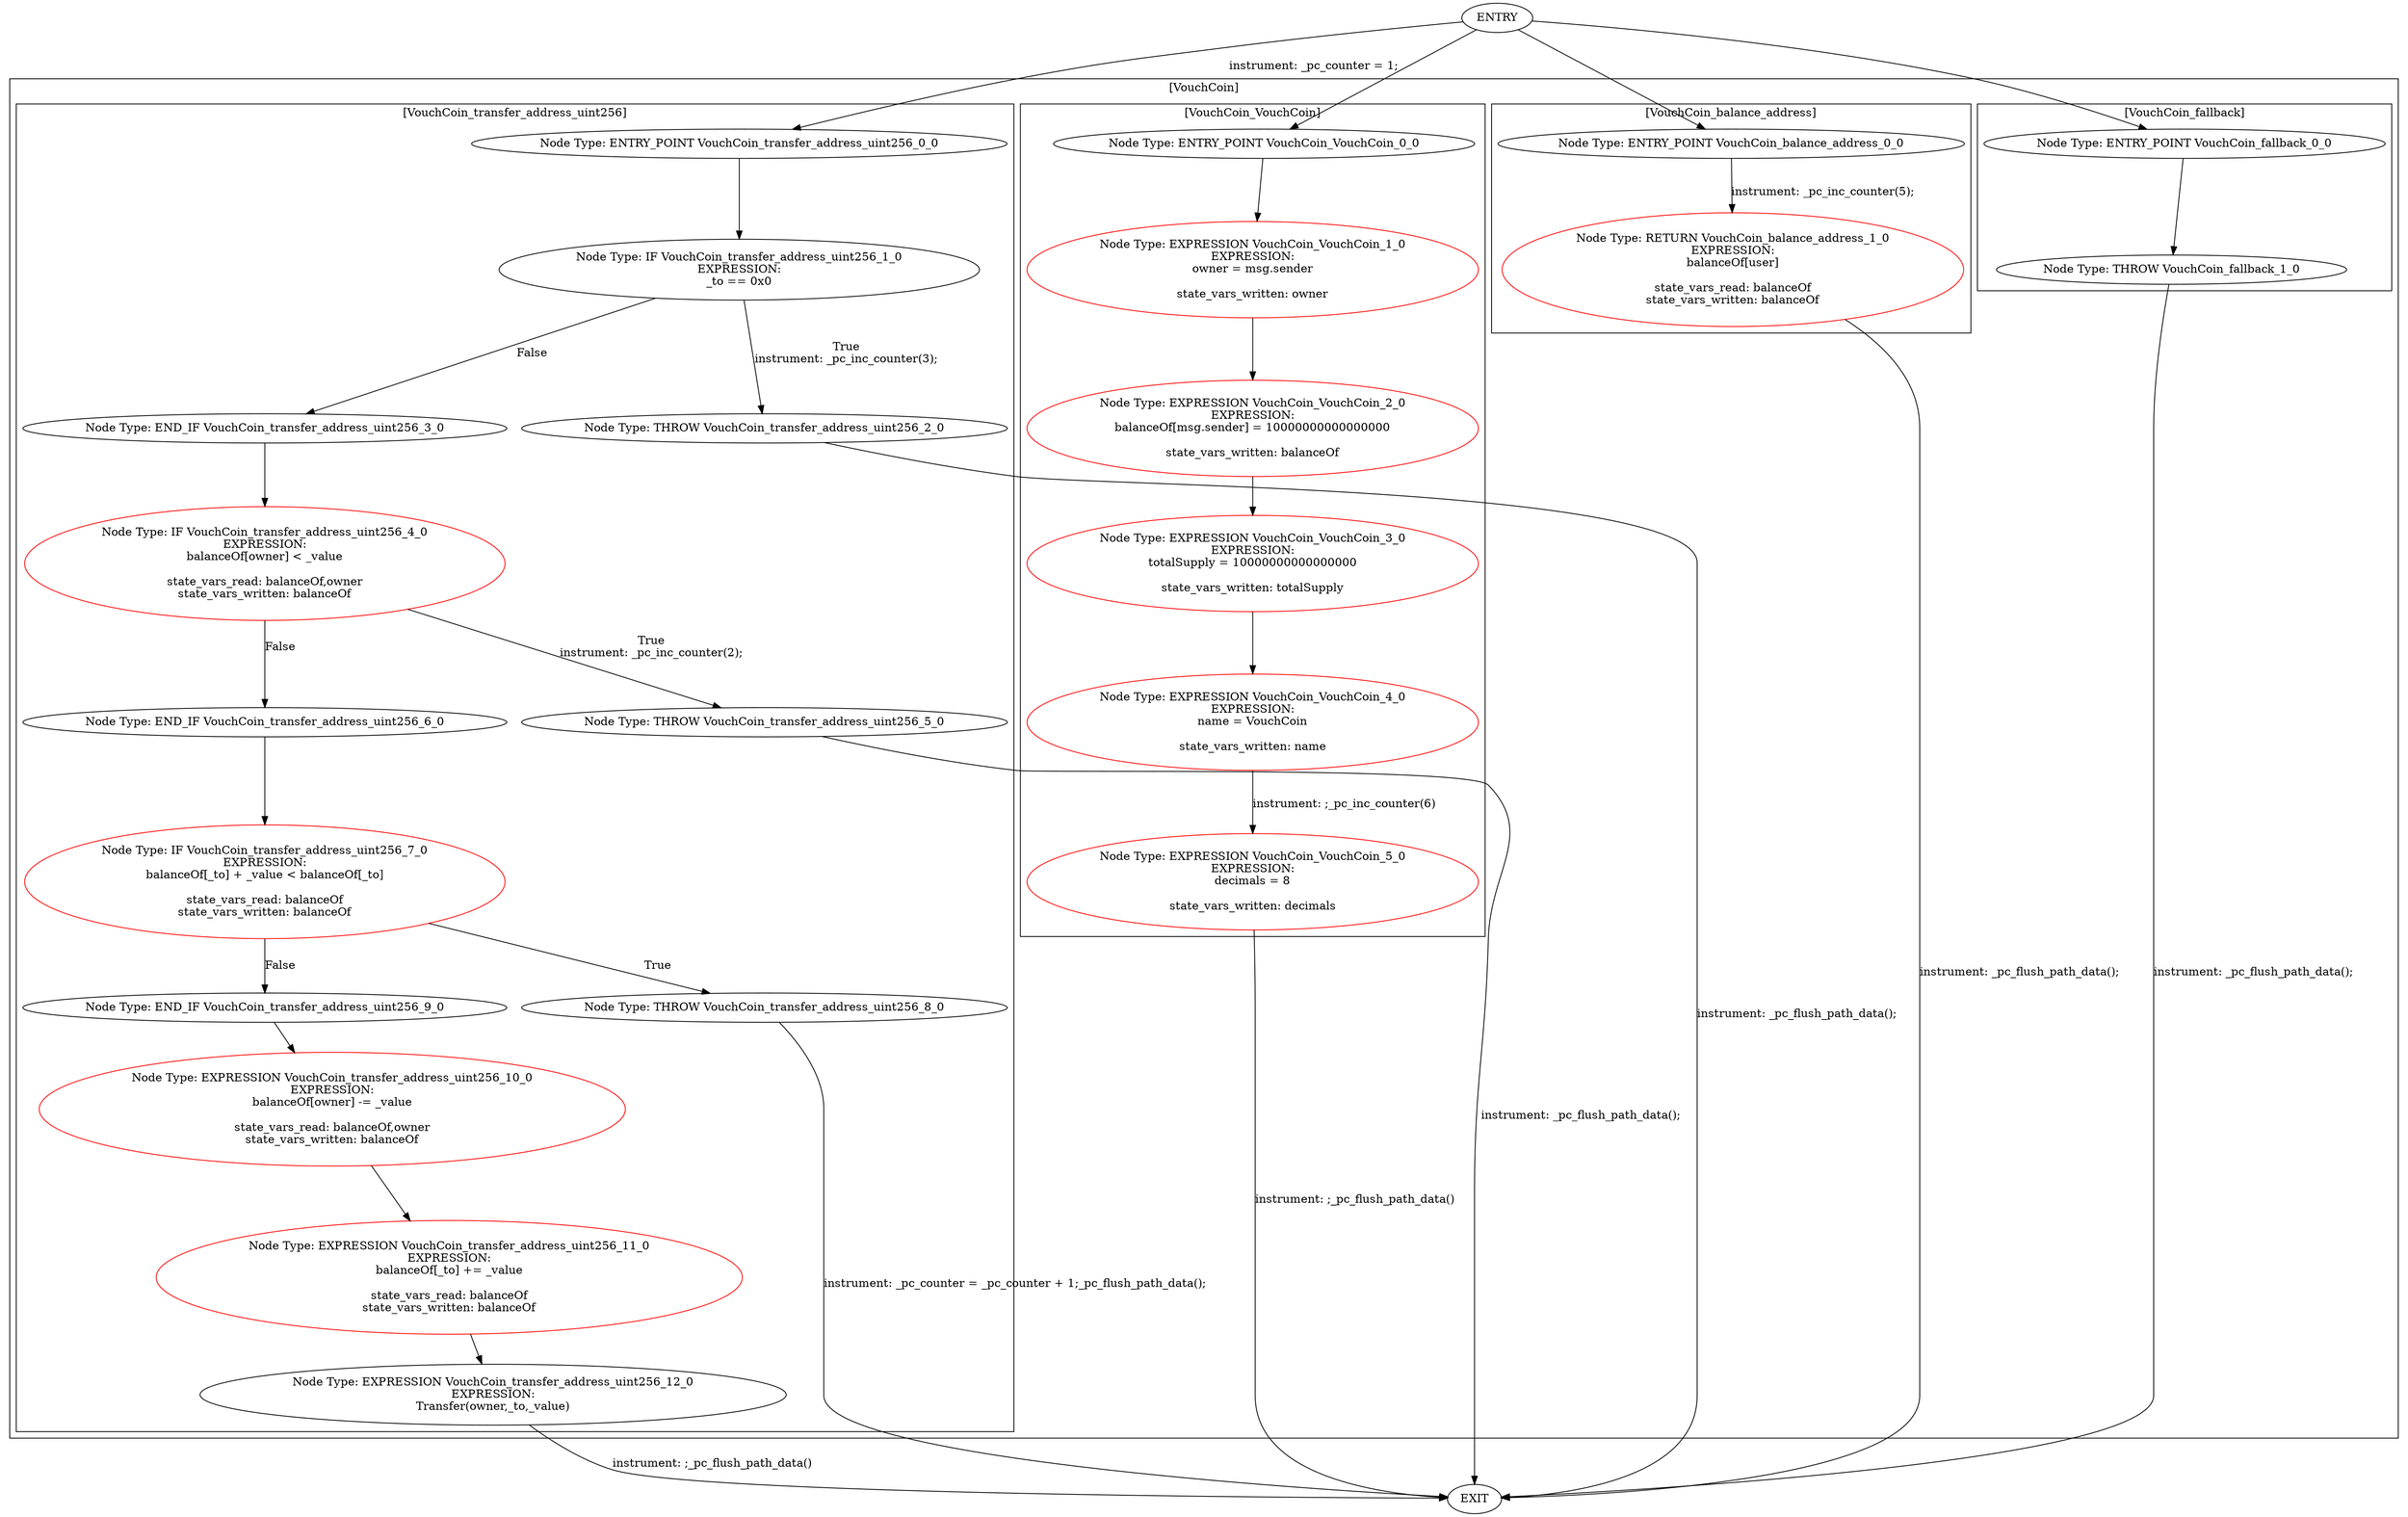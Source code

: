 strict digraph {
subgraph cluster_VouchCoin  {
label = "[VouchCoin]" 
subgraph cluster_VouchCoin_transfer_address_uint256 {
label = "[VouchCoin_transfer_address_uint256]" 
"VouchCoin_transfer_address_uint256_6_0" [label="Node Type: END_IF VouchCoin_transfer_address_uint256_6_0
" color="black"];

"VouchCoin_transfer_address_uint256_4_0" [label="Node Type: IF VouchCoin_transfer_address_uint256_4_0
EXPRESSION:
balanceOf[owner] < _value

state_vars_read: balanceOf,owner
state_vars_written: balanceOf" color="red"];

"VouchCoin_transfer_address_uint256_9_0" [label="Node Type: END_IF VouchCoin_transfer_address_uint256_9_0
" color="black"];

"VouchCoin_transfer_address_uint256_10_0" [label="Node Type: EXPRESSION VouchCoin_transfer_address_uint256_10_0
EXPRESSION:
balanceOf[owner] -= _value

state_vars_read: balanceOf,owner
state_vars_written: balanceOf" color="red"];

"VouchCoin_transfer_address_uint256_5_0" [label="Node Type: THROW VouchCoin_transfer_address_uint256_5_0
" color="black"];

"VouchCoin_transfer_address_uint256_3_0" [label="Node Type: END_IF VouchCoin_transfer_address_uint256_3_0
" color="black"];

"VouchCoin_transfer_address_uint256_8_0" [label="Node Type: THROW VouchCoin_transfer_address_uint256_8_0
" color="black"];

"VouchCoin_transfer_address_uint256_0_0" [label="Node Type: ENTRY_POINT VouchCoin_transfer_address_uint256_0_0
" color="black"];

"VouchCoin_transfer_address_uint256_12_0" [label="Node Type: EXPRESSION VouchCoin_transfer_address_uint256_12_0
EXPRESSION:
Transfer(owner,_to,_value)
" color="black"];

"VouchCoin_transfer_address_uint256_1_0" [label="Node Type: IF VouchCoin_transfer_address_uint256_1_0
EXPRESSION:
_to == 0x0
" color="black"];

"VouchCoin_transfer_address_uint256_2_0" [label="Node Type: THROW VouchCoin_transfer_address_uint256_2_0
" color="black"];

"VouchCoin_transfer_address_uint256_11_0" [label="Node Type: EXPRESSION VouchCoin_transfer_address_uint256_11_0
EXPRESSION:
balanceOf[_to] += _value

state_vars_read: balanceOf
state_vars_written: balanceOf" color="red"];

"VouchCoin_transfer_address_uint256_7_0" [label="Node Type: IF VouchCoin_transfer_address_uint256_7_0
EXPRESSION:
balanceOf[_to] + _value < balanceOf[_to]

state_vars_read: balanceOf
state_vars_written: balanceOf" color="red"];

}
subgraph cluster_VouchCoin_VouchCoin {
label = "[VouchCoin_VouchCoin]" 
"VouchCoin_VouchCoin_1_0" [label="Node Type: EXPRESSION VouchCoin_VouchCoin_1_0
EXPRESSION:
owner = msg.sender

state_vars_written: owner" color="red"];

"VouchCoin_VouchCoin_3_0" [label="Node Type: EXPRESSION VouchCoin_VouchCoin_3_0
EXPRESSION:
totalSupply = 10000000000000000

state_vars_written: totalSupply" color="red"];

"VouchCoin_VouchCoin_0_0" [label="Node Type: ENTRY_POINT VouchCoin_VouchCoin_0_0
" color="black"];

"VouchCoin_VouchCoin_2_0" [label="Node Type: EXPRESSION VouchCoin_VouchCoin_2_0
EXPRESSION:
balanceOf[msg.sender] = 10000000000000000

state_vars_written: balanceOf" color="red"];

"VouchCoin_VouchCoin_5_0" [label="Node Type: EXPRESSION VouchCoin_VouchCoin_5_0
EXPRESSION:
decimals = 8

state_vars_written: decimals" color="red"];

"VouchCoin_VouchCoin_4_0" [label="Node Type: EXPRESSION VouchCoin_VouchCoin_4_0
EXPRESSION:
name = VouchCoin

state_vars_written: name" color="red"];

}
subgraph cluster_VouchCoin_balance_address {
label = "[VouchCoin_balance_address]" 
"VouchCoin_balance_address_1_0" [label="Node Type: RETURN VouchCoin_balance_address_1_0
EXPRESSION:
balanceOf[user]

state_vars_read: balanceOf
state_vars_written: balanceOf" color="red"];

"VouchCoin_balance_address_0_0" [label="Node Type: ENTRY_POINT VouchCoin_balance_address_0_0
" color="black"];

}
subgraph cluster_VouchCoin_fallback {
label = "[VouchCoin_fallback]" 
"VouchCoin_fallback_1_0" [label="Node Type: THROW VouchCoin_fallback_1_0
" color="black"];

"VouchCoin_fallback_0_0" [label="Node Type: ENTRY_POINT VouchCoin_fallback_0_0
" color="black"];

}
}
"ENTRY" -> "VouchCoin_balance_address_0_0" [color="black"]
"ENTRY" -> "VouchCoin_VouchCoin_0_0" [color="black"]
"VouchCoin_transfer_address_uint256_2_0" -> "EXIT" [label="
instrument: _pc_flush_path_data();" color="black"]
"ENTRY" -> "VouchCoin_fallback_0_0" [color="black"]
"VouchCoin_transfer_address_uint256_5_0" -> "EXIT" [label="
instrument: _pc_flush_path_data();" color="black"]
"VouchCoin_transfer_address_uint256_0_0" -> "VouchCoin_transfer_address_uint256_1_0" [color="black"]
"VouchCoin_transfer_address_uint256_12_0" -> "EXIT" [label="
instrument: ;_pc_flush_path_data()" color="black"]
"VouchCoin_transfer_address_uint256_4_0" -> "VouchCoin_transfer_address_uint256_6_0" [label="False" color="black"]
"VouchCoin_VouchCoin_5_0" -> "EXIT" [label="
instrument: ;_pc_flush_path_data()" color="black"]
"VouchCoin_transfer_address_uint256_3_0" -> "VouchCoin_transfer_address_uint256_4_0" [color="black"]
"VouchCoin_fallback_1_0" -> "EXIT" [label="
instrument: _pc_flush_path_data();" color="black"]
"VouchCoin_transfer_address_uint256_1_0" -> "VouchCoin_transfer_address_uint256_3_0" [label="False" color="black"]
"VouchCoin_balance_address_1_0" -> "EXIT" [label="
instrument: _pc_flush_path_data();" color="black"]
"VouchCoin_transfer_address_uint256_6_0" -> "VouchCoin_transfer_address_uint256_7_0" [color="black"]
"VouchCoin_transfer_address_uint256_7_0" -> "VouchCoin_transfer_address_uint256_9_0" [label="False" color="black"]
"VouchCoin_transfer_address_uint256_9_0" -> "VouchCoin_transfer_address_uint256_10_0" [color="black"]
"VouchCoin_transfer_address_uint256_10_0" -> "VouchCoin_transfer_address_uint256_11_0" [color="black"]
"VouchCoin_transfer_address_uint256_11_0" -> "VouchCoin_transfer_address_uint256_12_0" [color="black"]
"VouchCoin_transfer_address_uint256_7_0" -> "VouchCoin_transfer_address_uint256_8_0" [label="True" color="black"]
"VouchCoin_transfer_address_uint256_4_0" -> "VouchCoin_transfer_address_uint256_5_0" [label="True
instrument: _pc_inc_counter(2);" color="black"]
"VouchCoin_transfer_address_uint256_1_0" -> "VouchCoin_transfer_address_uint256_2_0" [label="True
instrument: _pc_inc_counter(3);" color="black"]
"VouchCoin_balance_address_0_0" -> "VouchCoin_balance_address_1_0" [label="
instrument: _pc_inc_counter(5);" color="black"]
"VouchCoin_VouchCoin_0_0" -> "VouchCoin_VouchCoin_1_0" [color="black"]
"VouchCoin_VouchCoin_1_0" -> "VouchCoin_VouchCoin_2_0" [color="black"]
"VouchCoin_VouchCoin_2_0" -> "VouchCoin_VouchCoin_3_0" [color="black"]
"VouchCoin_VouchCoin_3_0" -> "VouchCoin_VouchCoin_4_0" [color="black"]
"VouchCoin_VouchCoin_4_0" -> "VouchCoin_VouchCoin_5_0" [label="
instrument: ;_pc_inc_counter(6)" color="black"]
"VouchCoin_fallback_0_0" -> "VouchCoin_fallback_1_0" [color="black"]
"VouchCoin_transfer_address_uint256_8_0" -> "EXIT" [label="
instrument: _pc_counter = _pc_counter + 1;_pc_flush_path_data();" color="black"]
"ENTRY" -> "VouchCoin_transfer_address_uint256_0_0" [label="
instrument: _pc_counter = 1;" color="black"]
}